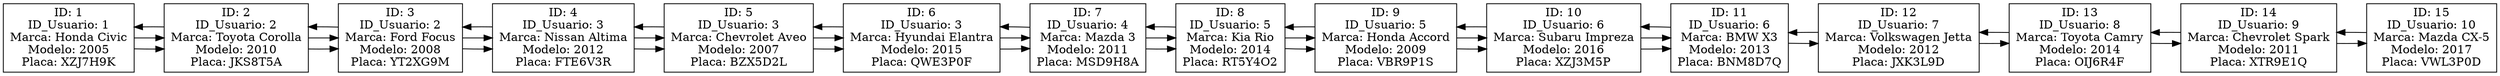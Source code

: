 digraph ReporteGeneral {
    rankdir=LR;
    node [shape=record];
    1 [label="ID: 1\nCarlos Alberto Gomez Martinez"];
    1 -> 2;
    2 [label="ID: 2\nAna Lucia Martinez Lopez"];
    2 -> 3;
    3 [label="ID: 3\nLuis Enrique Perez Ramirez"];
    3 -> 4;
    4 [label="ID: 4\nMarta Isabel Lopez Perez"];
    4 -> 5;
    5 [label="ID: 5\nJuan Carlos Hernandez Lopez"];
    5 -> 6;
    6 [label="ID: 6\nMaria Fernanda Garcia Lopez"];
    6 -> 7;
    7 [label="ID: 7\nPedro Pablo Rodriguez Torres"];
    7 -> 8;
    8 [label="ID: 8\nLaura Isabel Sanchez Morales"];
    8 -> 9;
    9 [label="ID: 9\nRafael Alejandro Ramirez Diaz"];
    9 -> 10;
    10 [label="ID: 10\nIsabel Cristina Diaz Lopez"];
    10 -> 11;
    11 [label="ID: 11\nIsabel Cristina Diaz Lopez"];

    1 [label="ID: 1\nID_Usuario: 1\nMarca: Honda Civic\nModelo: 2005\nPlaca: XZJ7H9K"];
    1 -> 2;
    2 -> 1;
    2 [label="ID: 2\nID_Usuario: 2\nMarca: Toyota Corolla\nModelo: 2010\nPlaca: JKS8T5A"];
    2 -> 3;
    3 -> 2;
    3 [label="ID: 3\nID_Usuario: 2\nMarca: Ford Focus\nModelo: 2008\nPlaca: YT2XG9M"];
    3 -> 4;
    4 -> 3;
    4 [label="ID: 4\nID_Usuario: 3\nMarca: Nissan Altima\nModelo: 2012\nPlaca: FTE6V3R"];
    4 -> 5;
    5 -> 4;
    5 [label="ID: 5\nID_Usuario: 3\nMarca: Chevrolet Aveo\nModelo: 2007\nPlaca: BZX5D2L"];
    5 -> 6;
    6 -> 5;
    6 [label="ID: 6\nID_Usuario: 3\nMarca: Hyundai Elantra\nModelo: 2015\nPlaca: QWE3P0F"];
    6 -> 7;
    7 -> 6;
    7 [label="ID: 7\nID_Usuario: 4\nMarca: Mazda 3\nModelo: 2011\nPlaca: MSD9H8A"];
    7 -> 8;
    8 -> 7;
    8 [label="ID: 8\nID_Usuario: 5\nMarca: Kia Rio\nModelo: 2014\nPlaca: RT5Y4O2"];
    8 -> 9;
    9 -> 8;
    9 [label="ID: 9\nID_Usuario: 5\nMarca: Honda Accord\nModelo: 2009\nPlaca: VBR9P1S"];
    9 -> 10;
    10 -> 9;
    10 [label="ID: 10\nID_Usuario: 6\nMarca: Subaru Impreza\nModelo: 2016\nPlaca: XZJ3M5P"];
    10 -> 11;
    11 -> 10;
    11 [label="ID: 11\nID_Usuario: 6\nMarca: BMW X3\nModelo: 2013\nPlaca: BNM8D7Q"];
    11 -> 12;
    12 -> 11;
    12 [label="ID: 12\nID_Usuario: 7\nMarca: Volkswagen Jetta\nModelo: 2012\nPlaca: JXK3L9D"];
    12 -> 13;
    13 -> 12;
    13 [label="ID: 13\nID_Usuario: 8\nMarca: Toyota Camry\nModelo: 2014\nPlaca: OIJ6R4F"];
    13 -> 14;
    14 -> 13;
    14 [label="ID: 14\nID_Usuario: 9\nMarca: Chevrolet Spark\nModelo: 2011\nPlaca: XTR9E1Q"];
    14 -> 15;
    15 -> 14;
    15 [label="ID: 15\nID_Usuario: 10\nMarca: Mazda CX-5\nModelo: 2017\nPlaca: VWL3P0D"];

}
